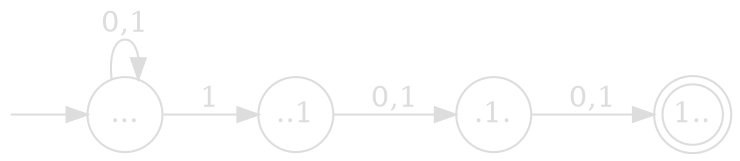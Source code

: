 digraph {
    bgcolor="transparent";
    rankdir=LR;
    start [shape=none, label="", width=0];
    node [shape=doublecircle, fixedsize=shape, width=0.4, mindist=2, color="#dddddd", fontcolor="#dddddd"];
    edge [color="#dddddd", fontcolor="#dddddd"];
    q4 [label="1.."];
    node [shape=circle, fixedsize=shape, width=0.5];
    q1 [label="..."];
    q2 [label="..1"];
    q3 [label=".1."];
    start -> q1;
    q1 -> q1 [label="0,1"];
    q1 -> q2 [label="1"];
    q2 -> q3 [label="0,1"];
    q3 -> q4 [label="0,1"];
}